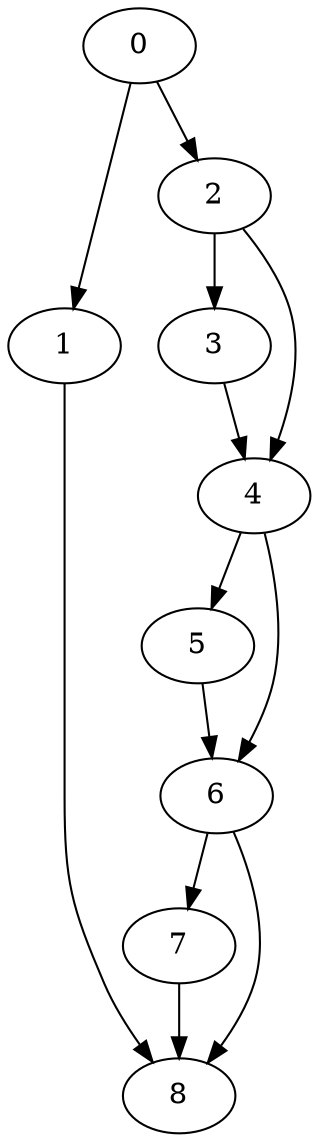 digraph {
	0
	1
	2
	3
	4
	5
	6
	7
	8
	4 -> 6
	5 -> 6
	6 -> 8
	7 -> 8
	1 -> 8
	2 -> 3
	4 -> 5
	0 -> 2
	2 -> 4
	3 -> 4
	6 -> 7
	0 -> 1
}
